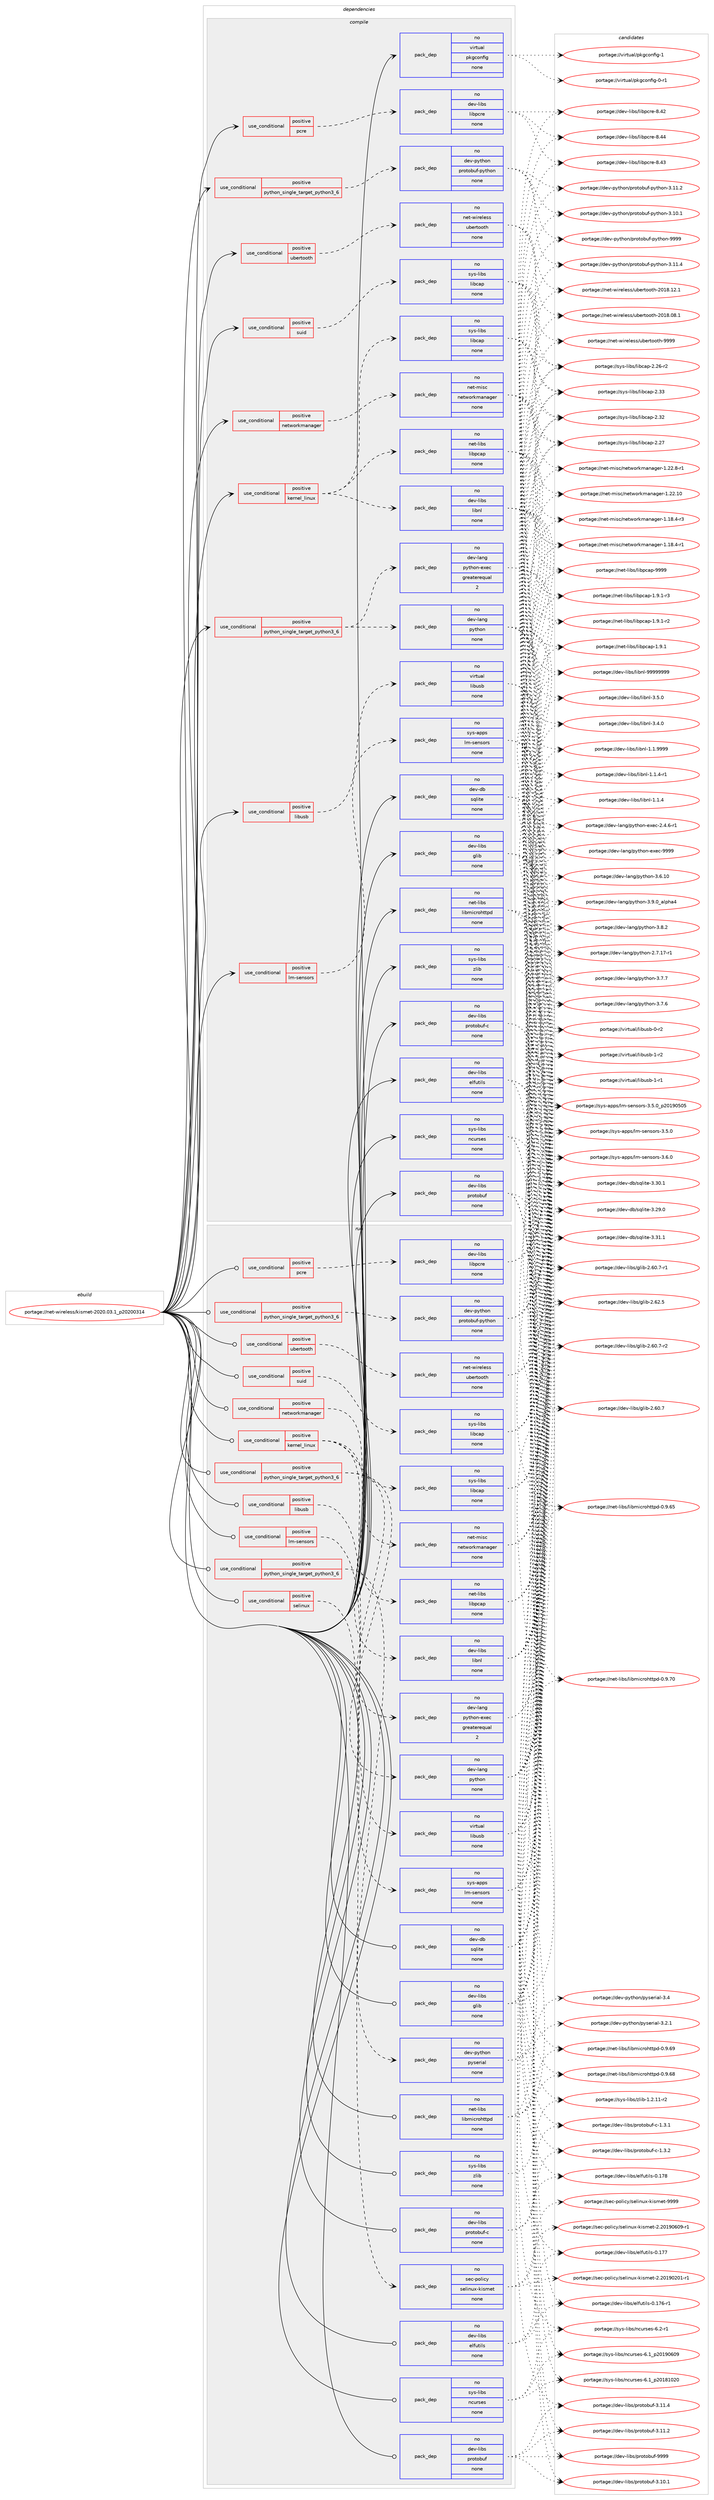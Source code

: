 digraph prolog {

# *************
# Graph options
# *************

newrank=true;
concentrate=true;
compound=true;
graph [rankdir=LR,fontname=Helvetica,fontsize=10,ranksep=1.5];#, ranksep=2.5, nodesep=0.2];
edge  [arrowhead=vee];
node  [fontname=Helvetica,fontsize=10];

# **********
# The ebuild
# **********

subgraph cluster_leftcol {
color=gray;
label=<<i>ebuild</i>>;
id [label="portage://net-wireless/kismet-2020.03.1_p20200314", color=red, width=4, href="../net-wireless/kismet-2020.03.1_p20200314.svg"];
}

# ****************
# The dependencies
# ****************

subgraph cluster_midcol {
color=gray;
label=<<i>dependencies</i>>;
subgraph cluster_compile {
fillcolor="#eeeeee";
style=filled;
label=<<i>compile</i>>;
subgraph cond4649 {
dependency28596 [label=<<TABLE BORDER="0" CELLBORDER="1" CELLSPACING="0" CELLPADDING="4"><TR><TD ROWSPAN="3" CELLPADDING="10">use_conditional</TD></TR><TR><TD>positive</TD></TR><TR><TD>kernel_linux</TD></TR></TABLE>>, shape=none, color=red];
subgraph pack23251 {
dependency28597 [label=<<TABLE BORDER="0" CELLBORDER="1" CELLSPACING="0" CELLPADDING="4" WIDTH="220"><TR><TD ROWSPAN="6" CELLPADDING="30">pack_dep</TD></TR><TR><TD WIDTH="110">no</TD></TR><TR><TD>sys-libs</TD></TR><TR><TD>libcap</TD></TR><TR><TD>none</TD></TR><TR><TD></TD></TR></TABLE>>, shape=none, color=blue];
}
dependency28596:e -> dependency28597:w [weight=20,style="dashed",arrowhead="vee"];
subgraph pack23252 {
dependency28598 [label=<<TABLE BORDER="0" CELLBORDER="1" CELLSPACING="0" CELLPADDING="4" WIDTH="220"><TR><TD ROWSPAN="6" CELLPADDING="30">pack_dep</TD></TR><TR><TD WIDTH="110">no</TD></TR><TR><TD>dev-libs</TD></TR><TR><TD>libnl</TD></TR><TR><TD>none</TD></TR><TR><TD></TD></TR></TABLE>>, shape=none, color=blue];
}
dependency28596:e -> dependency28598:w [weight=20,style="dashed",arrowhead="vee"];
subgraph pack23253 {
dependency28599 [label=<<TABLE BORDER="0" CELLBORDER="1" CELLSPACING="0" CELLPADDING="4" WIDTH="220"><TR><TD ROWSPAN="6" CELLPADDING="30">pack_dep</TD></TR><TR><TD WIDTH="110">no</TD></TR><TR><TD>net-libs</TD></TR><TR><TD>libpcap</TD></TR><TR><TD>none</TD></TR><TR><TD></TD></TR></TABLE>>, shape=none, color=blue];
}
dependency28596:e -> dependency28599:w [weight=20,style="dashed",arrowhead="vee"];
}
id:e -> dependency28596:w [weight=20,style="solid",arrowhead="vee"];
subgraph cond4650 {
dependency28600 [label=<<TABLE BORDER="0" CELLBORDER="1" CELLSPACING="0" CELLPADDING="4"><TR><TD ROWSPAN="3" CELLPADDING="10">use_conditional</TD></TR><TR><TD>positive</TD></TR><TR><TD>libusb</TD></TR></TABLE>>, shape=none, color=red];
subgraph pack23254 {
dependency28601 [label=<<TABLE BORDER="0" CELLBORDER="1" CELLSPACING="0" CELLPADDING="4" WIDTH="220"><TR><TD ROWSPAN="6" CELLPADDING="30">pack_dep</TD></TR><TR><TD WIDTH="110">no</TD></TR><TR><TD>virtual</TD></TR><TR><TD>libusb</TD></TR><TR><TD>none</TD></TR><TR><TD></TD></TR></TABLE>>, shape=none, color=blue];
}
dependency28600:e -> dependency28601:w [weight=20,style="dashed",arrowhead="vee"];
}
id:e -> dependency28600:w [weight=20,style="solid",arrowhead="vee"];
subgraph cond4651 {
dependency28602 [label=<<TABLE BORDER="0" CELLBORDER="1" CELLSPACING="0" CELLPADDING="4"><TR><TD ROWSPAN="3" CELLPADDING="10">use_conditional</TD></TR><TR><TD>positive</TD></TR><TR><TD>lm-sensors</TD></TR></TABLE>>, shape=none, color=red];
subgraph pack23255 {
dependency28603 [label=<<TABLE BORDER="0" CELLBORDER="1" CELLSPACING="0" CELLPADDING="4" WIDTH="220"><TR><TD ROWSPAN="6" CELLPADDING="30">pack_dep</TD></TR><TR><TD WIDTH="110">no</TD></TR><TR><TD>sys-apps</TD></TR><TR><TD>lm-sensors</TD></TR><TR><TD>none</TD></TR><TR><TD></TD></TR></TABLE>>, shape=none, color=blue];
}
dependency28602:e -> dependency28603:w [weight=20,style="dashed",arrowhead="vee"];
}
id:e -> dependency28602:w [weight=20,style="solid",arrowhead="vee"];
subgraph cond4652 {
dependency28604 [label=<<TABLE BORDER="0" CELLBORDER="1" CELLSPACING="0" CELLPADDING="4"><TR><TD ROWSPAN="3" CELLPADDING="10">use_conditional</TD></TR><TR><TD>positive</TD></TR><TR><TD>networkmanager</TD></TR></TABLE>>, shape=none, color=red];
subgraph pack23256 {
dependency28605 [label=<<TABLE BORDER="0" CELLBORDER="1" CELLSPACING="0" CELLPADDING="4" WIDTH="220"><TR><TD ROWSPAN="6" CELLPADDING="30">pack_dep</TD></TR><TR><TD WIDTH="110">no</TD></TR><TR><TD>net-misc</TD></TR><TR><TD>networkmanager</TD></TR><TR><TD>none</TD></TR><TR><TD></TD></TR></TABLE>>, shape=none, color=blue];
}
dependency28604:e -> dependency28605:w [weight=20,style="dashed",arrowhead="vee"];
}
id:e -> dependency28604:w [weight=20,style="solid",arrowhead="vee"];
subgraph cond4653 {
dependency28606 [label=<<TABLE BORDER="0" CELLBORDER="1" CELLSPACING="0" CELLPADDING="4"><TR><TD ROWSPAN="3" CELLPADDING="10">use_conditional</TD></TR><TR><TD>positive</TD></TR><TR><TD>pcre</TD></TR></TABLE>>, shape=none, color=red];
subgraph pack23257 {
dependency28607 [label=<<TABLE BORDER="0" CELLBORDER="1" CELLSPACING="0" CELLPADDING="4" WIDTH="220"><TR><TD ROWSPAN="6" CELLPADDING="30">pack_dep</TD></TR><TR><TD WIDTH="110">no</TD></TR><TR><TD>dev-libs</TD></TR><TR><TD>libpcre</TD></TR><TR><TD>none</TD></TR><TR><TD></TD></TR></TABLE>>, shape=none, color=blue];
}
dependency28606:e -> dependency28607:w [weight=20,style="dashed",arrowhead="vee"];
}
id:e -> dependency28606:w [weight=20,style="solid",arrowhead="vee"];
subgraph cond4654 {
dependency28608 [label=<<TABLE BORDER="0" CELLBORDER="1" CELLSPACING="0" CELLPADDING="4"><TR><TD ROWSPAN="3" CELLPADDING="10">use_conditional</TD></TR><TR><TD>positive</TD></TR><TR><TD>python_single_target_python3_6</TD></TR></TABLE>>, shape=none, color=red];
subgraph pack23258 {
dependency28609 [label=<<TABLE BORDER="0" CELLBORDER="1" CELLSPACING="0" CELLPADDING="4" WIDTH="220"><TR><TD ROWSPAN="6" CELLPADDING="30">pack_dep</TD></TR><TR><TD WIDTH="110">no</TD></TR><TR><TD>dev-lang</TD></TR><TR><TD>python</TD></TR><TR><TD>none</TD></TR><TR><TD></TD></TR></TABLE>>, shape=none, color=blue];
}
dependency28608:e -> dependency28609:w [weight=20,style="dashed",arrowhead="vee"];
subgraph pack23259 {
dependency28610 [label=<<TABLE BORDER="0" CELLBORDER="1" CELLSPACING="0" CELLPADDING="4" WIDTH="220"><TR><TD ROWSPAN="6" CELLPADDING="30">pack_dep</TD></TR><TR><TD WIDTH="110">no</TD></TR><TR><TD>dev-lang</TD></TR><TR><TD>python-exec</TD></TR><TR><TD>greaterequal</TD></TR><TR><TD>2</TD></TR></TABLE>>, shape=none, color=blue];
}
dependency28608:e -> dependency28610:w [weight=20,style="dashed",arrowhead="vee"];
}
id:e -> dependency28608:w [weight=20,style="solid",arrowhead="vee"];
subgraph cond4655 {
dependency28611 [label=<<TABLE BORDER="0" CELLBORDER="1" CELLSPACING="0" CELLPADDING="4"><TR><TD ROWSPAN="3" CELLPADDING="10">use_conditional</TD></TR><TR><TD>positive</TD></TR><TR><TD>python_single_target_python3_6</TD></TR></TABLE>>, shape=none, color=red];
subgraph pack23260 {
dependency28612 [label=<<TABLE BORDER="0" CELLBORDER="1" CELLSPACING="0" CELLPADDING="4" WIDTH="220"><TR><TD ROWSPAN="6" CELLPADDING="30">pack_dep</TD></TR><TR><TD WIDTH="110">no</TD></TR><TR><TD>dev-python</TD></TR><TR><TD>protobuf-python</TD></TR><TR><TD>none</TD></TR><TR><TD></TD></TR></TABLE>>, shape=none, color=blue];
}
dependency28611:e -> dependency28612:w [weight=20,style="dashed",arrowhead="vee"];
}
id:e -> dependency28611:w [weight=20,style="solid",arrowhead="vee"];
subgraph cond4656 {
dependency28613 [label=<<TABLE BORDER="0" CELLBORDER="1" CELLSPACING="0" CELLPADDING="4"><TR><TD ROWSPAN="3" CELLPADDING="10">use_conditional</TD></TR><TR><TD>positive</TD></TR><TR><TD>suid</TD></TR></TABLE>>, shape=none, color=red];
subgraph pack23261 {
dependency28614 [label=<<TABLE BORDER="0" CELLBORDER="1" CELLSPACING="0" CELLPADDING="4" WIDTH="220"><TR><TD ROWSPAN="6" CELLPADDING="30">pack_dep</TD></TR><TR><TD WIDTH="110">no</TD></TR><TR><TD>sys-libs</TD></TR><TR><TD>libcap</TD></TR><TR><TD>none</TD></TR><TR><TD></TD></TR></TABLE>>, shape=none, color=blue];
}
dependency28613:e -> dependency28614:w [weight=20,style="dashed",arrowhead="vee"];
}
id:e -> dependency28613:w [weight=20,style="solid",arrowhead="vee"];
subgraph cond4657 {
dependency28615 [label=<<TABLE BORDER="0" CELLBORDER="1" CELLSPACING="0" CELLPADDING="4"><TR><TD ROWSPAN="3" CELLPADDING="10">use_conditional</TD></TR><TR><TD>positive</TD></TR><TR><TD>ubertooth</TD></TR></TABLE>>, shape=none, color=red];
subgraph pack23262 {
dependency28616 [label=<<TABLE BORDER="0" CELLBORDER="1" CELLSPACING="0" CELLPADDING="4" WIDTH="220"><TR><TD ROWSPAN="6" CELLPADDING="30">pack_dep</TD></TR><TR><TD WIDTH="110">no</TD></TR><TR><TD>net-wireless</TD></TR><TR><TD>ubertooth</TD></TR><TR><TD>none</TD></TR><TR><TD></TD></TR></TABLE>>, shape=none, color=blue];
}
dependency28615:e -> dependency28616:w [weight=20,style="dashed",arrowhead="vee"];
}
id:e -> dependency28615:w [weight=20,style="solid",arrowhead="vee"];
subgraph pack23263 {
dependency28617 [label=<<TABLE BORDER="0" CELLBORDER="1" CELLSPACING="0" CELLPADDING="4" WIDTH="220"><TR><TD ROWSPAN="6" CELLPADDING="30">pack_dep</TD></TR><TR><TD WIDTH="110">no</TD></TR><TR><TD>dev-db</TD></TR><TR><TD>sqlite</TD></TR><TR><TD>none</TD></TR><TR><TD></TD></TR></TABLE>>, shape=none, color=blue];
}
id:e -> dependency28617:w [weight=20,style="solid",arrowhead="vee"];
subgraph pack23264 {
dependency28618 [label=<<TABLE BORDER="0" CELLBORDER="1" CELLSPACING="0" CELLPADDING="4" WIDTH="220"><TR><TD ROWSPAN="6" CELLPADDING="30">pack_dep</TD></TR><TR><TD WIDTH="110">no</TD></TR><TR><TD>dev-libs</TD></TR><TR><TD>elfutils</TD></TR><TR><TD>none</TD></TR><TR><TD></TD></TR></TABLE>>, shape=none, color=blue];
}
id:e -> dependency28618:w [weight=20,style="solid",arrowhead="vee"];
subgraph pack23265 {
dependency28619 [label=<<TABLE BORDER="0" CELLBORDER="1" CELLSPACING="0" CELLPADDING="4" WIDTH="220"><TR><TD ROWSPAN="6" CELLPADDING="30">pack_dep</TD></TR><TR><TD WIDTH="110">no</TD></TR><TR><TD>dev-libs</TD></TR><TR><TD>glib</TD></TR><TR><TD>none</TD></TR><TR><TD></TD></TR></TABLE>>, shape=none, color=blue];
}
id:e -> dependency28619:w [weight=20,style="solid",arrowhead="vee"];
subgraph pack23266 {
dependency28620 [label=<<TABLE BORDER="0" CELLBORDER="1" CELLSPACING="0" CELLPADDING="4" WIDTH="220"><TR><TD ROWSPAN="6" CELLPADDING="30">pack_dep</TD></TR><TR><TD WIDTH="110">no</TD></TR><TR><TD>dev-libs</TD></TR><TR><TD>protobuf</TD></TR><TR><TD>none</TD></TR><TR><TD></TD></TR></TABLE>>, shape=none, color=blue];
}
id:e -> dependency28620:w [weight=20,style="solid",arrowhead="vee"];
subgraph pack23267 {
dependency28621 [label=<<TABLE BORDER="0" CELLBORDER="1" CELLSPACING="0" CELLPADDING="4" WIDTH="220"><TR><TD ROWSPAN="6" CELLPADDING="30">pack_dep</TD></TR><TR><TD WIDTH="110">no</TD></TR><TR><TD>dev-libs</TD></TR><TR><TD>protobuf-c</TD></TR><TR><TD>none</TD></TR><TR><TD></TD></TR></TABLE>>, shape=none, color=blue];
}
id:e -> dependency28621:w [weight=20,style="solid",arrowhead="vee"];
subgraph pack23268 {
dependency28622 [label=<<TABLE BORDER="0" CELLBORDER="1" CELLSPACING="0" CELLPADDING="4" WIDTH="220"><TR><TD ROWSPAN="6" CELLPADDING="30">pack_dep</TD></TR><TR><TD WIDTH="110">no</TD></TR><TR><TD>net-libs</TD></TR><TR><TD>libmicrohttpd</TD></TR><TR><TD>none</TD></TR><TR><TD></TD></TR></TABLE>>, shape=none, color=blue];
}
id:e -> dependency28622:w [weight=20,style="solid",arrowhead="vee"];
subgraph pack23269 {
dependency28623 [label=<<TABLE BORDER="0" CELLBORDER="1" CELLSPACING="0" CELLPADDING="4" WIDTH="220"><TR><TD ROWSPAN="6" CELLPADDING="30">pack_dep</TD></TR><TR><TD WIDTH="110">no</TD></TR><TR><TD>sys-libs</TD></TR><TR><TD>ncurses</TD></TR><TR><TD>none</TD></TR><TR><TD></TD></TR></TABLE>>, shape=none, color=blue];
}
id:e -> dependency28623:w [weight=20,style="solid",arrowhead="vee"];
subgraph pack23270 {
dependency28624 [label=<<TABLE BORDER="0" CELLBORDER="1" CELLSPACING="0" CELLPADDING="4" WIDTH="220"><TR><TD ROWSPAN="6" CELLPADDING="30">pack_dep</TD></TR><TR><TD WIDTH="110">no</TD></TR><TR><TD>sys-libs</TD></TR><TR><TD>zlib</TD></TR><TR><TD>none</TD></TR><TR><TD></TD></TR></TABLE>>, shape=none, color=blue];
}
id:e -> dependency28624:w [weight=20,style="solid",arrowhead="vee"];
subgraph pack23271 {
dependency28625 [label=<<TABLE BORDER="0" CELLBORDER="1" CELLSPACING="0" CELLPADDING="4" WIDTH="220"><TR><TD ROWSPAN="6" CELLPADDING="30">pack_dep</TD></TR><TR><TD WIDTH="110">no</TD></TR><TR><TD>virtual</TD></TR><TR><TD>pkgconfig</TD></TR><TR><TD>none</TD></TR><TR><TD></TD></TR></TABLE>>, shape=none, color=blue];
}
id:e -> dependency28625:w [weight=20,style="solid",arrowhead="vee"];
}
subgraph cluster_compileandrun {
fillcolor="#eeeeee";
style=filled;
label=<<i>compile and run</i>>;
}
subgraph cluster_run {
fillcolor="#eeeeee";
style=filled;
label=<<i>run</i>>;
subgraph cond4658 {
dependency28626 [label=<<TABLE BORDER="0" CELLBORDER="1" CELLSPACING="0" CELLPADDING="4"><TR><TD ROWSPAN="3" CELLPADDING="10">use_conditional</TD></TR><TR><TD>positive</TD></TR><TR><TD>kernel_linux</TD></TR></TABLE>>, shape=none, color=red];
subgraph pack23272 {
dependency28627 [label=<<TABLE BORDER="0" CELLBORDER="1" CELLSPACING="0" CELLPADDING="4" WIDTH="220"><TR><TD ROWSPAN="6" CELLPADDING="30">pack_dep</TD></TR><TR><TD WIDTH="110">no</TD></TR><TR><TD>sys-libs</TD></TR><TR><TD>libcap</TD></TR><TR><TD>none</TD></TR><TR><TD></TD></TR></TABLE>>, shape=none, color=blue];
}
dependency28626:e -> dependency28627:w [weight=20,style="dashed",arrowhead="vee"];
subgraph pack23273 {
dependency28628 [label=<<TABLE BORDER="0" CELLBORDER="1" CELLSPACING="0" CELLPADDING="4" WIDTH="220"><TR><TD ROWSPAN="6" CELLPADDING="30">pack_dep</TD></TR><TR><TD WIDTH="110">no</TD></TR><TR><TD>dev-libs</TD></TR><TR><TD>libnl</TD></TR><TR><TD>none</TD></TR><TR><TD></TD></TR></TABLE>>, shape=none, color=blue];
}
dependency28626:e -> dependency28628:w [weight=20,style="dashed",arrowhead="vee"];
subgraph pack23274 {
dependency28629 [label=<<TABLE BORDER="0" CELLBORDER="1" CELLSPACING="0" CELLPADDING="4" WIDTH="220"><TR><TD ROWSPAN="6" CELLPADDING="30">pack_dep</TD></TR><TR><TD WIDTH="110">no</TD></TR><TR><TD>net-libs</TD></TR><TR><TD>libpcap</TD></TR><TR><TD>none</TD></TR><TR><TD></TD></TR></TABLE>>, shape=none, color=blue];
}
dependency28626:e -> dependency28629:w [weight=20,style="dashed",arrowhead="vee"];
}
id:e -> dependency28626:w [weight=20,style="solid",arrowhead="odot"];
subgraph cond4659 {
dependency28630 [label=<<TABLE BORDER="0" CELLBORDER="1" CELLSPACING="0" CELLPADDING="4"><TR><TD ROWSPAN="3" CELLPADDING="10">use_conditional</TD></TR><TR><TD>positive</TD></TR><TR><TD>libusb</TD></TR></TABLE>>, shape=none, color=red];
subgraph pack23275 {
dependency28631 [label=<<TABLE BORDER="0" CELLBORDER="1" CELLSPACING="0" CELLPADDING="4" WIDTH="220"><TR><TD ROWSPAN="6" CELLPADDING="30">pack_dep</TD></TR><TR><TD WIDTH="110">no</TD></TR><TR><TD>virtual</TD></TR><TR><TD>libusb</TD></TR><TR><TD>none</TD></TR><TR><TD></TD></TR></TABLE>>, shape=none, color=blue];
}
dependency28630:e -> dependency28631:w [weight=20,style="dashed",arrowhead="vee"];
}
id:e -> dependency28630:w [weight=20,style="solid",arrowhead="odot"];
subgraph cond4660 {
dependency28632 [label=<<TABLE BORDER="0" CELLBORDER="1" CELLSPACING="0" CELLPADDING="4"><TR><TD ROWSPAN="3" CELLPADDING="10">use_conditional</TD></TR><TR><TD>positive</TD></TR><TR><TD>lm-sensors</TD></TR></TABLE>>, shape=none, color=red];
subgraph pack23276 {
dependency28633 [label=<<TABLE BORDER="0" CELLBORDER="1" CELLSPACING="0" CELLPADDING="4" WIDTH="220"><TR><TD ROWSPAN="6" CELLPADDING="30">pack_dep</TD></TR><TR><TD WIDTH="110">no</TD></TR><TR><TD>sys-apps</TD></TR><TR><TD>lm-sensors</TD></TR><TR><TD>none</TD></TR><TR><TD></TD></TR></TABLE>>, shape=none, color=blue];
}
dependency28632:e -> dependency28633:w [weight=20,style="dashed",arrowhead="vee"];
}
id:e -> dependency28632:w [weight=20,style="solid",arrowhead="odot"];
subgraph cond4661 {
dependency28634 [label=<<TABLE BORDER="0" CELLBORDER="1" CELLSPACING="0" CELLPADDING="4"><TR><TD ROWSPAN="3" CELLPADDING="10">use_conditional</TD></TR><TR><TD>positive</TD></TR><TR><TD>networkmanager</TD></TR></TABLE>>, shape=none, color=red];
subgraph pack23277 {
dependency28635 [label=<<TABLE BORDER="0" CELLBORDER="1" CELLSPACING="0" CELLPADDING="4" WIDTH="220"><TR><TD ROWSPAN="6" CELLPADDING="30">pack_dep</TD></TR><TR><TD WIDTH="110">no</TD></TR><TR><TD>net-misc</TD></TR><TR><TD>networkmanager</TD></TR><TR><TD>none</TD></TR><TR><TD></TD></TR></TABLE>>, shape=none, color=blue];
}
dependency28634:e -> dependency28635:w [weight=20,style="dashed",arrowhead="vee"];
}
id:e -> dependency28634:w [weight=20,style="solid",arrowhead="odot"];
subgraph cond4662 {
dependency28636 [label=<<TABLE BORDER="0" CELLBORDER="1" CELLSPACING="0" CELLPADDING="4"><TR><TD ROWSPAN="3" CELLPADDING="10">use_conditional</TD></TR><TR><TD>positive</TD></TR><TR><TD>pcre</TD></TR></TABLE>>, shape=none, color=red];
subgraph pack23278 {
dependency28637 [label=<<TABLE BORDER="0" CELLBORDER="1" CELLSPACING="0" CELLPADDING="4" WIDTH="220"><TR><TD ROWSPAN="6" CELLPADDING="30">pack_dep</TD></TR><TR><TD WIDTH="110">no</TD></TR><TR><TD>dev-libs</TD></TR><TR><TD>libpcre</TD></TR><TR><TD>none</TD></TR><TR><TD></TD></TR></TABLE>>, shape=none, color=blue];
}
dependency28636:e -> dependency28637:w [weight=20,style="dashed",arrowhead="vee"];
}
id:e -> dependency28636:w [weight=20,style="solid",arrowhead="odot"];
subgraph cond4663 {
dependency28638 [label=<<TABLE BORDER="0" CELLBORDER="1" CELLSPACING="0" CELLPADDING="4"><TR><TD ROWSPAN="3" CELLPADDING="10">use_conditional</TD></TR><TR><TD>positive</TD></TR><TR><TD>python_single_target_python3_6</TD></TR></TABLE>>, shape=none, color=red];
subgraph pack23279 {
dependency28639 [label=<<TABLE BORDER="0" CELLBORDER="1" CELLSPACING="0" CELLPADDING="4" WIDTH="220"><TR><TD ROWSPAN="6" CELLPADDING="30">pack_dep</TD></TR><TR><TD WIDTH="110">no</TD></TR><TR><TD>dev-lang</TD></TR><TR><TD>python</TD></TR><TR><TD>none</TD></TR><TR><TD></TD></TR></TABLE>>, shape=none, color=blue];
}
dependency28638:e -> dependency28639:w [weight=20,style="dashed",arrowhead="vee"];
subgraph pack23280 {
dependency28640 [label=<<TABLE BORDER="0" CELLBORDER="1" CELLSPACING="0" CELLPADDING="4" WIDTH="220"><TR><TD ROWSPAN="6" CELLPADDING="30">pack_dep</TD></TR><TR><TD WIDTH="110">no</TD></TR><TR><TD>dev-lang</TD></TR><TR><TD>python-exec</TD></TR><TR><TD>greaterequal</TD></TR><TR><TD>2</TD></TR></TABLE>>, shape=none, color=blue];
}
dependency28638:e -> dependency28640:w [weight=20,style="dashed",arrowhead="vee"];
}
id:e -> dependency28638:w [weight=20,style="solid",arrowhead="odot"];
subgraph cond4664 {
dependency28641 [label=<<TABLE BORDER="0" CELLBORDER="1" CELLSPACING="0" CELLPADDING="4"><TR><TD ROWSPAN="3" CELLPADDING="10">use_conditional</TD></TR><TR><TD>positive</TD></TR><TR><TD>python_single_target_python3_6</TD></TR></TABLE>>, shape=none, color=red];
subgraph pack23281 {
dependency28642 [label=<<TABLE BORDER="0" CELLBORDER="1" CELLSPACING="0" CELLPADDING="4" WIDTH="220"><TR><TD ROWSPAN="6" CELLPADDING="30">pack_dep</TD></TR><TR><TD WIDTH="110">no</TD></TR><TR><TD>dev-python</TD></TR><TR><TD>protobuf-python</TD></TR><TR><TD>none</TD></TR><TR><TD></TD></TR></TABLE>>, shape=none, color=blue];
}
dependency28641:e -> dependency28642:w [weight=20,style="dashed",arrowhead="vee"];
}
id:e -> dependency28641:w [weight=20,style="solid",arrowhead="odot"];
subgraph cond4665 {
dependency28643 [label=<<TABLE BORDER="0" CELLBORDER="1" CELLSPACING="0" CELLPADDING="4"><TR><TD ROWSPAN="3" CELLPADDING="10">use_conditional</TD></TR><TR><TD>positive</TD></TR><TR><TD>python_single_target_python3_6</TD></TR></TABLE>>, shape=none, color=red];
subgraph pack23282 {
dependency28644 [label=<<TABLE BORDER="0" CELLBORDER="1" CELLSPACING="0" CELLPADDING="4" WIDTH="220"><TR><TD ROWSPAN="6" CELLPADDING="30">pack_dep</TD></TR><TR><TD WIDTH="110">no</TD></TR><TR><TD>dev-python</TD></TR><TR><TD>pyserial</TD></TR><TR><TD>none</TD></TR><TR><TD></TD></TR></TABLE>>, shape=none, color=blue];
}
dependency28643:e -> dependency28644:w [weight=20,style="dashed",arrowhead="vee"];
}
id:e -> dependency28643:w [weight=20,style="solid",arrowhead="odot"];
subgraph cond4666 {
dependency28645 [label=<<TABLE BORDER="0" CELLBORDER="1" CELLSPACING="0" CELLPADDING="4"><TR><TD ROWSPAN="3" CELLPADDING="10">use_conditional</TD></TR><TR><TD>positive</TD></TR><TR><TD>selinux</TD></TR></TABLE>>, shape=none, color=red];
subgraph pack23283 {
dependency28646 [label=<<TABLE BORDER="0" CELLBORDER="1" CELLSPACING="0" CELLPADDING="4" WIDTH="220"><TR><TD ROWSPAN="6" CELLPADDING="30">pack_dep</TD></TR><TR><TD WIDTH="110">no</TD></TR><TR><TD>sec-policy</TD></TR><TR><TD>selinux-kismet</TD></TR><TR><TD>none</TD></TR><TR><TD></TD></TR></TABLE>>, shape=none, color=blue];
}
dependency28645:e -> dependency28646:w [weight=20,style="dashed",arrowhead="vee"];
}
id:e -> dependency28645:w [weight=20,style="solid",arrowhead="odot"];
subgraph cond4667 {
dependency28647 [label=<<TABLE BORDER="0" CELLBORDER="1" CELLSPACING="0" CELLPADDING="4"><TR><TD ROWSPAN="3" CELLPADDING="10">use_conditional</TD></TR><TR><TD>positive</TD></TR><TR><TD>suid</TD></TR></TABLE>>, shape=none, color=red];
subgraph pack23284 {
dependency28648 [label=<<TABLE BORDER="0" CELLBORDER="1" CELLSPACING="0" CELLPADDING="4" WIDTH="220"><TR><TD ROWSPAN="6" CELLPADDING="30">pack_dep</TD></TR><TR><TD WIDTH="110">no</TD></TR><TR><TD>sys-libs</TD></TR><TR><TD>libcap</TD></TR><TR><TD>none</TD></TR><TR><TD></TD></TR></TABLE>>, shape=none, color=blue];
}
dependency28647:e -> dependency28648:w [weight=20,style="dashed",arrowhead="vee"];
}
id:e -> dependency28647:w [weight=20,style="solid",arrowhead="odot"];
subgraph cond4668 {
dependency28649 [label=<<TABLE BORDER="0" CELLBORDER="1" CELLSPACING="0" CELLPADDING="4"><TR><TD ROWSPAN="3" CELLPADDING="10">use_conditional</TD></TR><TR><TD>positive</TD></TR><TR><TD>ubertooth</TD></TR></TABLE>>, shape=none, color=red];
subgraph pack23285 {
dependency28650 [label=<<TABLE BORDER="0" CELLBORDER="1" CELLSPACING="0" CELLPADDING="4" WIDTH="220"><TR><TD ROWSPAN="6" CELLPADDING="30">pack_dep</TD></TR><TR><TD WIDTH="110">no</TD></TR><TR><TD>net-wireless</TD></TR><TR><TD>ubertooth</TD></TR><TR><TD>none</TD></TR><TR><TD></TD></TR></TABLE>>, shape=none, color=blue];
}
dependency28649:e -> dependency28650:w [weight=20,style="dashed",arrowhead="vee"];
}
id:e -> dependency28649:w [weight=20,style="solid",arrowhead="odot"];
subgraph pack23286 {
dependency28651 [label=<<TABLE BORDER="0" CELLBORDER="1" CELLSPACING="0" CELLPADDING="4" WIDTH="220"><TR><TD ROWSPAN="6" CELLPADDING="30">pack_dep</TD></TR><TR><TD WIDTH="110">no</TD></TR><TR><TD>dev-db</TD></TR><TR><TD>sqlite</TD></TR><TR><TD>none</TD></TR><TR><TD></TD></TR></TABLE>>, shape=none, color=blue];
}
id:e -> dependency28651:w [weight=20,style="solid",arrowhead="odot"];
subgraph pack23287 {
dependency28652 [label=<<TABLE BORDER="0" CELLBORDER="1" CELLSPACING="0" CELLPADDING="4" WIDTH="220"><TR><TD ROWSPAN="6" CELLPADDING="30">pack_dep</TD></TR><TR><TD WIDTH="110">no</TD></TR><TR><TD>dev-libs</TD></TR><TR><TD>elfutils</TD></TR><TR><TD>none</TD></TR><TR><TD></TD></TR></TABLE>>, shape=none, color=blue];
}
id:e -> dependency28652:w [weight=20,style="solid",arrowhead="odot"];
subgraph pack23288 {
dependency28653 [label=<<TABLE BORDER="0" CELLBORDER="1" CELLSPACING="0" CELLPADDING="4" WIDTH="220"><TR><TD ROWSPAN="6" CELLPADDING="30">pack_dep</TD></TR><TR><TD WIDTH="110">no</TD></TR><TR><TD>dev-libs</TD></TR><TR><TD>glib</TD></TR><TR><TD>none</TD></TR><TR><TD></TD></TR></TABLE>>, shape=none, color=blue];
}
id:e -> dependency28653:w [weight=20,style="solid",arrowhead="odot"];
subgraph pack23289 {
dependency28654 [label=<<TABLE BORDER="0" CELLBORDER="1" CELLSPACING="0" CELLPADDING="4" WIDTH="220"><TR><TD ROWSPAN="6" CELLPADDING="30">pack_dep</TD></TR><TR><TD WIDTH="110">no</TD></TR><TR><TD>dev-libs</TD></TR><TR><TD>protobuf</TD></TR><TR><TD>none</TD></TR><TR><TD></TD></TR></TABLE>>, shape=none, color=blue];
}
id:e -> dependency28654:w [weight=20,style="solid",arrowhead="odot"];
subgraph pack23290 {
dependency28655 [label=<<TABLE BORDER="0" CELLBORDER="1" CELLSPACING="0" CELLPADDING="4" WIDTH="220"><TR><TD ROWSPAN="6" CELLPADDING="30">pack_dep</TD></TR><TR><TD WIDTH="110">no</TD></TR><TR><TD>dev-libs</TD></TR><TR><TD>protobuf-c</TD></TR><TR><TD>none</TD></TR><TR><TD></TD></TR></TABLE>>, shape=none, color=blue];
}
id:e -> dependency28655:w [weight=20,style="solid",arrowhead="odot"];
subgraph pack23291 {
dependency28656 [label=<<TABLE BORDER="0" CELLBORDER="1" CELLSPACING="0" CELLPADDING="4" WIDTH="220"><TR><TD ROWSPAN="6" CELLPADDING="30">pack_dep</TD></TR><TR><TD WIDTH="110">no</TD></TR><TR><TD>net-libs</TD></TR><TR><TD>libmicrohttpd</TD></TR><TR><TD>none</TD></TR><TR><TD></TD></TR></TABLE>>, shape=none, color=blue];
}
id:e -> dependency28656:w [weight=20,style="solid",arrowhead="odot"];
subgraph pack23292 {
dependency28657 [label=<<TABLE BORDER="0" CELLBORDER="1" CELLSPACING="0" CELLPADDING="4" WIDTH="220"><TR><TD ROWSPAN="6" CELLPADDING="30">pack_dep</TD></TR><TR><TD WIDTH="110">no</TD></TR><TR><TD>sys-libs</TD></TR><TR><TD>ncurses</TD></TR><TR><TD>none</TD></TR><TR><TD></TD></TR></TABLE>>, shape=none, color=blue];
}
id:e -> dependency28657:w [weight=20,style="solid",arrowhead="odot"];
subgraph pack23293 {
dependency28658 [label=<<TABLE BORDER="0" CELLBORDER="1" CELLSPACING="0" CELLPADDING="4" WIDTH="220"><TR><TD ROWSPAN="6" CELLPADDING="30">pack_dep</TD></TR><TR><TD WIDTH="110">no</TD></TR><TR><TD>sys-libs</TD></TR><TR><TD>zlib</TD></TR><TR><TD>none</TD></TR><TR><TD></TD></TR></TABLE>>, shape=none, color=blue];
}
id:e -> dependency28658:w [weight=20,style="solid",arrowhead="odot"];
}
}

# **************
# The candidates
# **************

subgraph cluster_choices {
rank=same;
color=gray;
label=<<i>candidates</i>>;

subgraph choice23251 {
color=black;
nodesep=1;
choice1151211154510810598115471081059899971124550465151 [label="portage://sys-libs/libcap-2.33", color=red, width=4,href="../sys-libs/libcap-2.33.svg"];
choice1151211154510810598115471081059899971124550465150 [label="portage://sys-libs/libcap-2.32", color=red, width=4,href="../sys-libs/libcap-2.32.svg"];
choice1151211154510810598115471081059899971124550465055 [label="portage://sys-libs/libcap-2.27", color=red, width=4,href="../sys-libs/libcap-2.27.svg"];
choice11512111545108105981154710810598999711245504650544511450 [label="portage://sys-libs/libcap-2.26-r2", color=red, width=4,href="../sys-libs/libcap-2.26-r2.svg"];
dependency28597:e -> choice1151211154510810598115471081059899971124550465151:w [style=dotted,weight="100"];
dependency28597:e -> choice1151211154510810598115471081059899971124550465150:w [style=dotted,weight="100"];
dependency28597:e -> choice1151211154510810598115471081059899971124550465055:w [style=dotted,weight="100"];
dependency28597:e -> choice11512111545108105981154710810598999711245504650544511450:w [style=dotted,weight="100"];
}
subgraph choice23252 {
color=black;
nodesep=1;
choice10010111845108105981154710810598110108455757575757575757 [label="portage://dev-libs/libnl-99999999", color=red, width=4,href="../dev-libs/libnl-99999999.svg"];
choice10010111845108105981154710810598110108455146534648 [label="portage://dev-libs/libnl-3.5.0", color=red, width=4,href="../dev-libs/libnl-3.5.0.svg"];
choice10010111845108105981154710810598110108455146524648 [label="portage://dev-libs/libnl-3.4.0", color=red, width=4,href="../dev-libs/libnl-3.4.0.svg"];
choice10010111845108105981154710810598110108454946494657575757 [label="portage://dev-libs/libnl-1.1.9999", color=red, width=4,href="../dev-libs/libnl-1.1.9999.svg"];
choice100101118451081059811547108105981101084549464946524511449 [label="portage://dev-libs/libnl-1.1.4-r1", color=red, width=4,href="../dev-libs/libnl-1.1.4-r1.svg"];
choice10010111845108105981154710810598110108454946494652 [label="portage://dev-libs/libnl-1.1.4", color=red, width=4,href="../dev-libs/libnl-1.1.4.svg"];
dependency28598:e -> choice10010111845108105981154710810598110108455757575757575757:w [style=dotted,weight="100"];
dependency28598:e -> choice10010111845108105981154710810598110108455146534648:w [style=dotted,weight="100"];
dependency28598:e -> choice10010111845108105981154710810598110108455146524648:w [style=dotted,weight="100"];
dependency28598:e -> choice10010111845108105981154710810598110108454946494657575757:w [style=dotted,weight="100"];
dependency28598:e -> choice100101118451081059811547108105981101084549464946524511449:w [style=dotted,weight="100"];
dependency28598:e -> choice10010111845108105981154710810598110108454946494652:w [style=dotted,weight="100"];
}
subgraph choice23253 {
color=black;
nodesep=1;
choice1101011164510810598115471081059811299971124557575757 [label="portage://net-libs/libpcap-9999", color=red, width=4,href="../net-libs/libpcap-9999.svg"];
choice1101011164510810598115471081059811299971124549465746494511451 [label="portage://net-libs/libpcap-1.9.1-r3", color=red, width=4,href="../net-libs/libpcap-1.9.1-r3.svg"];
choice1101011164510810598115471081059811299971124549465746494511450 [label="portage://net-libs/libpcap-1.9.1-r2", color=red, width=4,href="../net-libs/libpcap-1.9.1-r2.svg"];
choice110101116451081059811547108105981129997112454946574649 [label="portage://net-libs/libpcap-1.9.1", color=red, width=4,href="../net-libs/libpcap-1.9.1.svg"];
dependency28599:e -> choice1101011164510810598115471081059811299971124557575757:w [style=dotted,weight="100"];
dependency28599:e -> choice1101011164510810598115471081059811299971124549465746494511451:w [style=dotted,weight="100"];
dependency28599:e -> choice1101011164510810598115471081059811299971124549465746494511450:w [style=dotted,weight="100"];
dependency28599:e -> choice110101116451081059811547108105981129997112454946574649:w [style=dotted,weight="100"];
}
subgraph choice23254 {
color=black;
nodesep=1;
choice1181051141161179710847108105981171159845494511450 [label="portage://virtual/libusb-1-r2", color=red, width=4,href="../virtual/libusb-1-r2.svg"];
choice1181051141161179710847108105981171159845494511449 [label="portage://virtual/libusb-1-r1", color=red, width=4,href="../virtual/libusb-1-r1.svg"];
choice1181051141161179710847108105981171159845484511450 [label="portage://virtual/libusb-0-r2", color=red, width=4,href="../virtual/libusb-0-r2.svg"];
dependency28601:e -> choice1181051141161179710847108105981171159845494511450:w [style=dotted,weight="100"];
dependency28601:e -> choice1181051141161179710847108105981171159845494511449:w [style=dotted,weight="100"];
dependency28601:e -> choice1181051141161179710847108105981171159845484511450:w [style=dotted,weight="100"];
}
subgraph choice23255 {
color=black;
nodesep=1;
choice11512111545971121121154710810945115101110115111114115455146544648 [label="portage://sys-apps/lm-sensors-3.6.0", color=red, width=4,href="../sys-apps/lm-sensors-3.6.0.svg"];
choice11512111545971121121154710810945115101110115111114115455146534648951125048495748534853 [label="portage://sys-apps/lm-sensors-3.5.0_p20190505", color=red, width=4,href="../sys-apps/lm-sensors-3.5.0_p20190505.svg"];
choice11512111545971121121154710810945115101110115111114115455146534648 [label="portage://sys-apps/lm-sensors-3.5.0", color=red, width=4,href="../sys-apps/lm-sensors-3.5.0.svg"];
dependency28603:e -> choice11512111545971121121154710810945115101110115111114115455146544648:w [style=dotted,weight="100"];
dependency28603:e -> choice11512111545971121121154710810945115101110115111114115455146534648951125048495748534853:w [style=dotted,weight="100"];
dependency28603:e -> choice11512111545971121121154710810945115101110115111114115455146534648:w [style=dotted,weight="100"];
}
subgraph choice23256 {
color=black;
nodesep=1;
choice1101011164510910511599471101011161191111141071099711097103101114454946505046564511449 [label="portage://net-misc/networkmanager-1.22.8-r1", color=red, width=4,href="../net-misc/networkmanager-1.22.8-r1.svg"];
choice11010111645109105115994711010111611911111410710997110971031011144549465050464948 [label="portage://net-misc/networkmanager-1.22.10", color=red, width=4,href="../net-misc/networkmanager-1.22.10.svg"];
choice1101011164510910511599471101011161191111141071099711097103101114454946495646524511451 [label="portage://net-misc/networkmanager-1.18.4-r3", color=red, width=4,href="../net-misc/networkmanager-1.18.4-r3.svg"];
choice1101011164510910511599471101011161191111141071099711097103101114454946495646524511449 [label="portage://net-misc/networkmanager-1.18.4-r1", color=red, width=4,href="../net-misc/networkmanager-1.18.4-r1.svg"];
dependency28605:e -> choice1101011164510910511599471101011161191111141071099711097103101114454946505046564511449:w [style=dotted,weight="100"];
dependency28605:e -> choice11010111645109105115994711010111611911111410710997110971031011144549465050464948:w [style=dotted,weight="100"];
dependency28605:e -> choice1101011164510910511599471101011161191111141071099711097103101114454946495646524511451:w [style=dotted,weight="100"];
dependency28605:e -> choice1101011164510910511599471101011161191111141071099711097103101114454946495646524511449:w [style=dotted,weight="100"];
}
subgraph choice23257 {
color=black;
nodesep=1;
choice10010111845108105981154710810598112991141014556465252 [label="portage://dev-libs/libpcre-8.44", color=red, width=4,href="../dev-libs/libpcre-8.44.svg"];
choice10010111845108105981154710810598112991141014556465251 [label="portage://dev-libs/libpcre-8.43", color=red, width=4,href="../dev-libs/libpcre-8.43.svg"];
choice10010111845108105981154710810598112991141014556465250 [label="portage://dev-libs/libpcre-8.42", color=red, width=4,href="../dev-libs/libpcre-8.42.svg"];
dependency28607:e -> choice10010111845108105981154710810598112991141014556465252:w [style=dotted,weight="100"];
dependency28607:e -> choice10010111845108105981154710810598112991141014556465251:w [style=dotted,weight="100"];
dependency28607:e -> choice10010111845108105981154710810598112991141014556465250:w [style=dotted,weight="100"];
}
subgraph choice23258 {
color=black;
nodesep=1;
choice10010111845108971101034711212111610411111045514657464895971081121049752 [label="portage://dev-lang/python-3.9.0_alpha4", color=red, width=4,href="../dev-lang/python-3.9.0_alpha4.svg"];
choice100101118451089711010347112121116104111110455146564650 [label="portage://dev-lang/python-3.8.2", color=red, width=4,href="../dev-lang/python-3.8.2.svg"];
choice100101118451089711010347112121116104111110455146554655 [label="portage://dev-lang/python-3.7.7", color=red, width=4,href="../dev-lang/python-3.7.7.svg"];
choice100101118451089711010347112121116104111110455146554654 [label="portage://dev-lang/python-3.7.6", color=red, width=4,href="../dev-lang/python-3.7.6.svg"];
choice10010111845108971101034711212111610411111045514654464948 [label="portage://dev-lang/python-3.6.10", color=red, width=4,href="../dev-lang/python-3.6.10.svg"];
choice100101118451089711010347112121116104111110455046554649554511449 [label="portage://dev-lang/python-2.7.17-r1", color=red, width=4,href="../dev-lang/python-2.7.17-r1.svg"];
dependency28609:e -> choice10010111845108971101034711212111610411111045514657464895971081121049752:w [style=dotted,weight="100"];
dependency28609:e -> choice100101118451089711010347112121116104111110455146564650:w [style=dotted,weight="100"];
dependency28609:e -> choice100101118451089711010347112121116104111110455146554655:w [style=dotted,weight="100"];
dependency28609:e -> choice100101118451089711010347112121116104111110455146554654:w [style=dotted,weight="100"];
dependency28609:e -> choice10010111845108971101034711212111610411111045514654464948:w [style=dotted,weight="100"];
dependency28609:e -> choice100101118451089711010347112121116104111110455046554649554511449:w [style=dotted,weight="100"];
}
subgraph choice23259 {
color=black;
nodesep=1;
choice10010111845108971101034711212111610411111045101120101994557575757 [label="portage://dev-lang/python-exec-9999", color=red, width=4,href="../dev-lang/python-exec-9999.svg"];
choice10010111845108971101034711212111610411111045101120101994550465246544511449 [label="portage://dev-lang/python-exec-2.4.6-r1", color=red, width=4,href="../dev-lang/python-exec-2.4.6-r1.svg"];
dependency28610:e -> choice10010111845108971101034711212111610411111045101120101994557575757:w [style=dotted,weight="100"];
dependency28610:e -> choice10010111845108971101034711212111610411111045101120101994550465246544511449:w [style=dotted,weight="100"];
}
subgraph choice23260 {
color=black;
nodesep=1;
choice100101118451121211161041111104711211411111611198117102451121211161041111104557575757 [label="portage://dev-python/protobuf-python-9999", color=red, width=4,href="../dev-python/protobuf-python-9999.svg"];
choice1001011184511212111610411111047112114111116111981171024511212111610411111045514649494652 [label="portage://dev-python/protobuf-python-3.11.4", color=red, width=4,href="../dev-python/protobuf-python-3.11.4.svg"];
choice1001011184511212111610411111047112114111116111981171024511212111610411111045514649494650 [label="portage://dev-python/protobuf-python-3.11.2", color=red, width=4,href="../dev-python/protobuf-python-3.11.2.svg"];
choice1001011184511212111610411111047112114111116111981171024511212111610411111045514649484649 [label="portage://dev-python/protobuf-python-3.10.1", color=red, width=4,href="../dev-python/protobuf-python-3.10.1.svg"];
dependency28612:e -> choice100101118451121211161041111104711211411111611198117102451121211161041111104557575757:w [style=dotted,weight="100"];
dependency28612:e -> choice1001011184511212111610411111047112114111116111981171024511212111610411111045514649494652:w [style=dotted,weight="100"];
dependency28612:e -> choice1001011184511212111610411111047112114111116111981171024511212111610411111045514649494650:w [style=dotted,weight="100"];
dependency28612:e -> choice1001011184511212111610411111047112114111116111981171024511212111610411111045514649484649:w [style=dotted,weight="100"];
}
subgraph choice23261 {
color=black;
nodesep=1;
choice1151211154510810598115471081059899971124550465151 [label="portage://sys-libs/libcap-2.33", color=red, width=4,href="../sys-libs/libcap-2.33.svg"];
choice1151211154510810598115471081059899971124550465150 [label="portage://sys-libs/libcap-2.32", color=red, width=4,href="../sys-libs/libcap-2.32.svg"];
choice1151211154510810598115471081059899971124550465055 [label="portage://sys-libs/libcap-2.27", color=red, width=4,href="../sys-libs/libcap-2.27.svg"];
choice11512111545108105981154710810598999711245504650544511450 [label="portage://sys-libs/libcap-2.26-r2", color=red, width=4,href="../sys-libs/libcap-2.26-r2.svg"];
dependency28614:e -> choice1151211154510810598115471081059899971124550465151:w [style=dotted,weight="100"];
dependency28614:e -> choice1151211154510810598115471081059899971124550465150:w [style=dotted,weight="100"];
dependency28614:e -> choice1151211154510810598115471081059899971124550465055:w [style=dotted,weight="100"];
dependency28614:e -> choice11512111545108105981154710810598999711245504650544511450:w [style=dotted,weight="100"];
}
subgraph choice23262 {
color=black;
nodesep=1;
choice1101011164511910511410110810111511547117981011141161111111161044557575757 [label="portage://net-wireless/ubertooth-9999", color=red, width=4,href="../net-wireless/ubertooth-9999.svg"];
choice11010111645119105114101108101115115471179810111411611111111610445504849564649504649 [label="portage://net-wireless/ubertooth-2018.12.1", color=red, width=4,href="../net-wireless/ubertooth-2018.12.1.svg"];
choice11010111645119105114101108101115115471179810111411611111111610445504849564648564649 [label="portage://net-wireless/ubertooth-2018.08.1", color=red, width=4,href="../net-wireless/ubertooth-2018.08.1.svg"];
dependency28616:e -> choice1101011164511910511410110810111511547117981011141161111111161044557575757:w [style=dotted,weight="100"];
dependency28616:e -> choice11010111645119105114101108101115115471179810111411611111111610445504849564649504649:w [style=dotted,weight="100"];
dependency28616:e -> choice11010111645119105114101108101115115471179810111411611111111610445504849564648564649:w [style=dotted,weight="100"];
}
subgraph choice23263 {
color=black;
nodesep=1;
choice10010111845100984711511310810511610145514651494649 [label="portage://dev-db/sqlite-3.31.1", color=red, width=4,href="../dev-db/sqlite-3.31.1.svg"];
choice10010111845100984711511310810511610145514651484649 [label="portage://dev-db/sqlite-3.30.1", color=red, width=4,href="../dev-db/sqlite-3.30.1.svg"];
choice10010111845100984711511310810511610145514650574648 [label="portage://dev-db/sqlite-3.29.0", color=red, width=4,href="../dev-db/sqlite-3.29.0.svg"];
dependency28617:e -> choice10010111845100984711511310810511610145514651494649:w [style=dotted,weight="100"];
dependency28617:e -> choice10010111845100984711511310810511610145514651484649:w [style=dotted,weight="100"];
dependency28617:e -> choice10010111845100984711511310810511610145514650574648:w [style=dotted,weight="100"];
}
subgraph choice23264 {
color=black;
nodesep=1;
choice100101118451081059811547101108102117116105108115454846495556 [label="portage://dev-libs/elfutils-0.178", color=red, width=4,href="../dev-libs/elfutils-0.178.svg"];
choice100101118451081059811547101108102117116105108115454846495555 [label="portage://dev-libs/elfutils-0.177", color=red, width=4,href="../dev-libs/elfutils-0.177.svg"];
choice1001011184510810598115471011081021171161051081154548464955544511449 [label="portage://dev-libs/elfutils-0.176-r1", color=red, width=4,href="../dev-libs/elfutils-0.176-r1.svg"];
dependency28618:e -> choice100101118451081059811547101108102117116105108115454846495556:w [style=dotted,weight="100"];
dependency28618:e -> choice100101118451081059811547101108102117116105108115454846495555:w [style=dotted,weight="100"];
dependency28618:e -> choice1001011184510810598115471011081021171161051081154548464955544511449:w [style=dotted,weight="100"];
}
subgraph choice23265 {
color=black;
nodesep=1;
choice1001011184510810598115471031081059845504654504653 [label="portage://dev-libs/glib-2.62.5", color=red, width=4,href="../dev-libs/glib-2.62.5.svg"];
choice10010111845108105981154710310810598455046544846554511450 [label="portage://dev-libs/glib-2.60.7-r2", color=red, width=4,href="../dev-libs/glib-2.60.7-r2.svg"];
choice10010111845108105981154710310810598455046544846554511449 [label="portage://dev-libs/glib-2.60.7-r1", color=red, width=4,href="../dev-libs/glib-2.60.7-r1.svg"];
choice1001011184510810598115471031081059845504654484655 [label="portage://dev-libs/glib-2.60.7", color=red, width=4,href="../dev-libs/glib-2.60.7.svg"];
dependency28619:e -> choice1001011184510810598115471031081059845504654504653:w [style=dotted,weight="100"];
dependency28619:e -> choice10010111845108105981154710310810598455046544846554511450:w [style=dotted,weight="100"];
dependency28619:e -> choice10010111845108105981154710310810598455046544846554511449:w [style=dotted,weight="100"];
dependency28619:e -> choice1001011184510810598115471031081059845504654484655:w [style=dotted,weight="100"];
}
subgraph choice23266 {
color=black;
nodesep=1;
choice100101118451081059811547112114111116111981171024557575757 [label="portage://dev-libs/protobuf-9999", color=red, width=4,href="../dev-libs/protobuf-9999.svg"];
choice1001011184510810598115471121141111161119811710245514649494652 [label="portage://dev-libs/protobuf-3.11.4", color=red, width=4,href="../dev-libs/protobuf-3.11.4.svg"];
choice1001011184510810598115471121141111161119811710245514649494650 [label="portage://dev-libs/protobuf-3.11.2", color=red, width=4,href="../dev-libs/protobuf-3.11.2.svg"];
choice1001011184510810598115471121141111161119811710245514649484649 [label="portage://dev-libs/protobuf-3.10.1", color=red, width=4,href="../dev-libs/protobuf-3.10.1.svg"];
dependency28620:e -> choice100101118451081059811547112114111116111981171024557575757:w [style=dotted,weight="100"];
dependency28620:e -> choice1001011184510810598115471121141111161119811710245514649494652:w [style=dotted,weight="100"];
dependency28620:e -> choice1001011184510810598115471121141111161119811710245514649494650:w [style=dotted,weight="100"];
dependency28620:e -> choice1001011184510810598115471121141111161119811710245514649484649:w [style=dotted,weight="100"];
}
subgraph choice23267 {
color=black;
nodesep=1;
choice100101118451081059811547112114111116111981171024599454946514650 [label="portage://dev-libs/protobuf-c-1.3.2", color=red, width=4,href="../dev-libs/protobuf-c-1.3.2.svg"];
choice100101118451081059811547112114111116111981171024599454946514649 [label="portage://dev-libs/protobuf-c-1.3.1", color=red, width=4,href="../dev-libs/protobuf-c-1.3.1.svg"];
dependency28621:e -> choice100101118451081059811547112114111116111981171024599454946514650:w [style=dotted,weight="100"];
dependency28621:e -> choice100101118451081059811547112114111116111981171024599454946514649:w [style=dotted,weight="100"];
}
subgraph choice23268 {
color=black;
nodesep=1;
choice110101116451081059811547108105981091059911411110411611611210045484657465548 [label="portage://net-libs/libmicrohttpd-0.9.70", color=red, width=4,href="../net-libs/libmicrohttpd-0.9.70.svg"];
choice110101116451081059811547108105981091059911411110411611611210045484657465457 [label="portage://net-libs/libmicrohttpd-0.9.69", color=red, width=4,href="../net-libs/libmicrohttpd-0.9.69.svg"];
choice110101116451081059811547108105981091059911411110411611611210045484657465456 [label="portage://net-libs/libmicrohttpd-0.9.68", color=red, width=4,href="../net-libs/libmicrohttpd-0.9.68.svg"];
choice110101116451081059811547108105981091059911411110411611611210045484657465453 [label="portage://net-libs/libmicrohttpd-0.9.65", color=red, width=4,href="../net-libs/libmicrohttpd-0.9.65.svg"];
dependency28622:e -> choice110101116451081059811547108105981091059911411110411611611210045484657465548:w [style=dotted,weight="100"];
dependency28622:e -> choice110101116451081059811547108105981091059911411110411611611210045484657465457:w [style=dotted,weight="100"];
dependency28622:e -> choice110101116451081059811547108105981091059911411110411611611210045484657465456:w [style=dotted,weight="100"];
dependency28622:e -> choice110101116451081059811547108105981091059911411110411611611210045484657465453:w [style=dotted,weight="100"];
}
subgraph choice23269 {
color=black;
nodesep=1;
choice11512111545108105981154711099117114115101115455446504511449 [label="portage://sys-libs/ncurses-6.2-r1", color=red, width=4,href="../sys-libs/ncurses-6.2-r1.svg"];
choice1151211154510810598115471109911711411510111545544649951125048495748544857 [label="portage://sys-libs/ncurses-6.1_p20190609", color=red, width=4,href="../sys-libs/ncurses-6.1_p20190609.svg"];
choice1151211154510810598115471109911711411510111545544649951125048495649485048 [label="portage://sys-libs/ncurses-6.1_p20181020", color=red, width=4,href="../sys-libs/ncurses-6.1_p20181020.svg"];
dependency28623:e -> choice11512111545108105981154711099117114115101115455446504511449:w [style=dotted,weight="100"];
dependency28623:e -> choice1151211154510810598115471109911711411510111545544649951125048495748544857:w [style=dotted,weight="100"];
dependency28623:e -> choice1151211154510810598115471109911711411510111545544649951125048495649485048:w [style=dotted,weight="100"];
}
subgraph choice23270 {
color=black;
nodesep=1;
choice11512111545108105981154712210810598454946504649494511450 [label="portage://sys-libs/zlib-1.2.11-r2", color=red, width=4,href="../sys-libs/zlib-1.2.11-r2.svg"];
dependency28624:e -> choice11512111545108105981154712210810598454946504649494511450:w [style=dotted,weight="100"];
}
subgraph choice23271 {
color=black;
nodesep=1;
choice1181051141161179710847112107103991111101021051034549 [label="portage://virtual/pkgconfig-1", color=red, width=4,href="../virtual/pkgconfig-1.svg"];
choice11810511411611797108471121071039911111010210510345484511449 [label="portage://virtual/pkgconfig-0-r1", color=red, width=4,href="../virtual/pkgconfig-0-r1.svg"];
dependency28625:e -> choice1181051141161179710847112107103991111101021051034549:w [style=dotted,weight="100"];
dependency28625:e -> choice11810511411611797108471121071039911111010210510345484511449:w [style=dotted,weight="100"];
}
subgraph choice23272 {
color=black;
nodesep=1;
choice1151211154510810598115471081059899971124550465151 [label="portage://sys-libs/libcap-2.33", color=red, width=4,href="../sys-libs/libcap-2.33.svg"];
choice1151211154510810598115471081059899971124550465150 [label="portage://sys-libs/libcap-2.32", color=red, width=4,href="../sys-libs/libcap-2.32.svg"];
choice1151211154510810598115471081059899971124550465055 [label="portage://sys-libs/libcap-2.27", color=red, width=4,href="../sys-libs/libcap-2.27.svg"];
choice11512111545108105981154710810598999711245504650544511450 [label="portage://sys-libs/libcap-2.26-r2", color=red, width=4,href="../sys-libs/libcap-2.26-r2.svg"];
dependency28627:e -> choice1151211154510810598115471081059899971124550465151:w [style=dotted,weight="100"];
dependency28627:e -> choice1151211154510810598115471081059899971124550465150:w [style=dotted,weight="100"];
dependency28627:e -> choice1151211154510810598115471081059899971124550465055:w [style=dotted,weight="100"];
dependency28627:e -> choice11512111545108105981154710810598999711245504650544511450:w [style=dotted,weight="100"];
}
subgraph choice23273 {
color=black;
nodesep=1;
choice10010111845108105981154710810598110108455757575757575757 [label="portage://dev-libs/libnl-99999999", color=red, width=4,href="../dev-libs/libnl-99999999.svg"];
choice10010111845108105981154710810598110108455146534648 [label="portage://dev-libs/libnl-3.5.0", color=red, width=4,href="../dev-libs/libnl-3.5.0.svg"];
choice10010111845108105981154710810598110108455146524648 [label="portage://dev-libs/libnl-3.4.0", color=red, width=4,href="../dev-libs/libnl-3.4.0.svg"];
choice10010111845108105981154710810598110108454946494657575757 [label="portage://dev-libs/libnl-1.1.9999", color=red, width=4,href="../dev-libs/libnl-1.1.9999.svg"];
choice100101118451081059811547108105981101084549464946524511449 [label="portage://dev-libs/libnl-1.1.4-r1", color=red, width=4,href="../dev-libs/libnl-1.1.4-r1.svg"];
choice10010111845108105981154710810598110108454946494652 [label="portage://dev-libs/libnl-1.1.4", color=red, width=4,href="../dev-libs/libnl-1.1.4.svg"];
dependency28628:e -> choice10010111845108105981154710810598110108455757575757575757:w [style=dotted,weight="100"];
dependency28628:e -> choice10010111845108105981154710810598110108455146534648:w [style=dotted,weight="100"];
dependency28628:e -> choice10010111845108105981154710810598110108455146524648:w [style=dotted,weight="100"];
dependency28628:e -> choice10010111845108105981154710810598110108454946494657575757:w [style=dotted,weight="100"];
dependency28628:e -> choice100101118451081059811547108105981101084549464946524511449:w [style=dotted,weight="100"];
dependency28628:e -> choice10010111845108105981154710810598110108454946494652:w [style=dotted,weight="100"];
}
subgraph choice23274 {
color=black;
nodesep=1;
choice1101011164510810598115471081059811299971124557575757 [label="portage://net-libs/libpcap-9999", color=red, width=4,href="../net-libs/libpcap-9999.svg"];
choice1101011164510810598115471081059811299971124549465746494511451 [label="portage://net-libs/libpcap-1.9.1-r3", color=red, width=4,href="../net-libs/libpcap-1.9.1-r3.svg"];
choice1101011164510810598115471081059811299971124549465746494511450 [label="portage://net-libs/libpcap-1.9.1-r2", color=red, width=4,href="../net-libs/libpcap-1.9.1-r2.svg"];
choice110101116451081059811547108105981129997112454946574649 [label="portage://net-libs/libpcap-1.9.1", color=red, width=4,href="../net-libs/libpcap-1.9.1.svg"];
dependency28629:e -> choice1101011164510810598115471081059811299971124557575757:w [style=dotted,weight="100"];
dependency28629:e -> choice1101011164510810598115471081059811299971124549465746494511451:w [style=dotted,weight="100"];
dependency28629:e -> choice1101011164510810598115471081059811299971124549465746494511450:w [style=dotted,weight="100"];
dependency28629:e -> choice110101116451081059811547108105981129997112454946574649:w [style=dotted,weight="100"];
}
subgraph choice23275 {
color=black;
nodesep=1;
choice1181051141161179710847108105981171159845494511450 [label="portage://virtual/libusb-1-r2", color=red, width=4,href="../virtual/libusb-1-r2.svg"];
choice1181051141161179710847108105981171159845494511449 [label="portage://virtual/libusb-1-r1", color=red, width=4,href="../virtual/libusb-1-r1.svg"];
choice1181051141161179710847108105981171159845484511450 [label="portage://virtual/libusb-0-r2", color=red, width=4,href="../virtual/libusb-0-r2.svg"];
dependency28631:e -> choice1181051141161179710847108105981171159845494511450:w [style=dotted,weight="100"];
dependency28631:e -> choice1181051141161179710847108105981171159845494511449:w [style=dotted,weight="100"];
dependency28631:e -> choice1181051141161179710847108105981171159845484511450:w [style=dotted,weight="100"];
}
subgraph choice23276 {
color=black;
nodesep=1;
choice11512111545971121121154710810945115101110115111114115455146544648 [label="portage://sys-apps/lm-sensors-3.6.0", color=red, width=4,href="../sys-apps/lm-sensors-3.6.0.svg"];
choice11512111545971121121154710810945115101110115111114115455146534648951125048495748534853 [label="portage://sys-apps/lm-sensors-3.5.0_p20190505", color=red, width=4,href="../sys-apps/lm-sensors-3.5.0_p20190505.svg"];
choice11512111545971121121154710810945115101110115111114115455146534648 [label="portage://sys-apps/lm-sensors-3.5.0", color=red, width=4,href="../sys-apps/lm-sensors-3.5.0.svg"];
dependency28633:e -> choice11512111545971121121154710810945115101110115111114115455146544648:w [style=dotted,weight="100"];
dependency28633:e -> choice11512111545971121121154710810945115101110115111114115455146534648951125048495748534853:w [style=dotted,weight="100"];
dependency28633:e -> choice11512111545971121121154710810945115101110115111114115455146534648:w [style=dotted,weight="100"];
}
subgraph choice23277 {
color=black;
nodesep=1;
choice1101011164510910511599471101011161191111141071099711097103101114454946505046564511449 [label="portage://net-misc/networkmanager-1.22.8-r1", color=red, width=4,href="../net-misc/networkmanager-1.22.8-r1.svg"];
choice11010111645109105115994711010111611911111410710997110971031011144549465050464948 [label="portage://net-misc/networkmanager-1.22.10", color=red, width=4,href="../net-misc/networkmanager-1.22.10.svg"];
choice1101011164510910511599471101011161191111141071099711097103101114454946495646524511451 [label="portage://net-misc/networkmanager-1.18.4-r3", color=red, width=4,href="../net-misc/networkmanager-1.18.4-r3.svg"];
choice1101011164510910511599471101011161191111141071099711097103101114454946495646524511449 [label="portage://net-misc/networkmanager-1.18.4-r1", color=red, width=4,href="../net-misc/networkmanager-1.18.4-r1.svg"];
dependency28635:e -> choice1101011164510910511599471101011161191111141071099711097103101114454946505046564511449:w [style=dotted,weight="100"];
dependency28635:e -> choice11010111645109105115994711010111611911111410710997110971031011144549465050464948:w [style=dotted,weight="100"];
dependency28635:e -> choice1101011164510910511599471101011161191111141071099711097103101114454946495646524511451:w [style=dotted,weight="100"];
dependency28635:e -> choice1101011164510910511599471101011161191111141071099711097103101114454946495646524511449:w [style=dotted,weight="100"];
}
subgraph choice23278 {
color=black;
nodesep=1;
choice10010111845108105981154710810598112991141014556465252 [label="portage://dev-libs/libpcre-8.44", color=red, width=4,href="../dev-libs/libpcre-8.44.svg"];
choice10010111845108105981154710810598112991141014556465251 [label="portage://dev-libs/libpcre-8.43", color=red, width=4,href="../dev-libs/libpcre-8.43.svg"];
choice10010111845108105981154710810598112991141014556465250 [label="portage://dev-libs/libpcre-8.42", color=red, width=4,href="../dev-libs/libpcre-8.42.svg"];
dependency28637:e -> choice10010111845108105981154710810598112991141014556465252:w [style=dotted,weight="100"];
dependency28637:e -> choice10010111845108105981154710810598112991141014556465251:w [style=dotted,weight="100"];
dependency28637:e -> choice10010111845108105981154710810598112991141014556465250:w [style=dotted,weight="100"];
}
subgraph choice23279 {
color=black;
nodesep=1;
choice10010111845108971101034711212111610411111045514657464895971081121049752 [label="portage://dev-lang/python-3.9.0_alpha4", color=red, width=4,href="../dev-lang/python-3.9.0_alpha4.svg"];
choice100101118451089711010347112121116104111110455146564650 [label="portage://dev-lang/python-3.8.2", color=red, width=4,href="../dev-lang/python-3.8.2.svg"];
choice100101118451089711010347112121116104111110455146554655 [label="portage://dev-lang/python-3.7.7", color=red, width=4,href="../dev-lang/python-3.7.7.svg"];
choice100101118451089711010347112121116104111110455146554654 [label="portage://dev-lang/python-3.7.6", color=red, width=4,href="../dev-lang/python-3.7.6.svg"];
choice10010111845108971101034711212111610411111045514654464948 [label="portage://dev-lang/python-3.6.10", color=red, width=4,href="../dev-lang/python-3.6.10.svg"];
choice100101118451089711010347112121116104111110455046554649554511449 [label="portage://dev-lang/python-2.7.17-r1", color=red, width=4,href="../dev-lang/python-2.7.17-r1.svg"];
dependency28639:e -> choice10010111845108971101034711212111610411111045514657464895971081121049752:w [style=dotted,weight="100"];
dependency28639:e -> choice100101118451089711010347112121116104111110455146564650:w [style=dotted,weight="100"];
dependency28639:e -> choice100101118451089711010347112121116104111110455146554655:w [style=dotted,weight="100"];
dependency28639:e -> choice100101118451089711010347112121116104111110455146554654:w [style=dotted,weight="100"];
dependency28639:e -> choice10010111845108971101034711212111610411111045514654464948:w [style=dotted,weight="100"];
dependency28639:e -> choice100101118451089711010347112121116104111110455046554649554511449:w [style=dotted,weight="100"];
}
subgraph choice23280 {
color=black;
nodesep=1;
choice10010111845108971101034711212111610411111045101120101994557575757 [label="portage://dev-lang/python-exec-9999", color=red, width=4,href="../dev-lang/python-exec-9999.svg"];
choice10010111845108971101034711212111610411111045101120101994550465246544511449 [label="portage://dev-lang/python-exec-2.4.6-r1", color=red, width=4,href="../dev-lang/python-exec-2.4.6-r1.svg"];
dependency28640:e -> choice10010111845108971101034711212111610411111045101120101994557575757:w [style=dotted,weight="100"];
dependency28640:e -> choice10010111845108971101034711212111610411111045101120101994550465246544511449:w [style=dotted,weight="100"];
}
subgraph choice23281 {
color=black;
nodesep=1;
choice100101118451121211161041111104711211411111611198117102451121211161041111104557575757 [label="portage://dev-python/protobuf-python-9999", color=red, width=4,href="../dev-python/protobuf-python-9999.svg"];
choice1001011184511212111610411111047112114111116111981171024511212111610411111045514649494652 [label="portage://dev-python/protobuf-python-3.11.4", color=red, width=4,href="../dev-python/protobuf-python-3.11.4.svg"];
choice1001011184511212111610411111047112114111116111981171024511212111610411111045514649494650 [label="portage://dev-python/protobuf-python-3.11.2", color=red, width=4,href="../dev-python/protobuf-python-3.11.2.svg"];
choice1001011184511212111610411111047112114111116111981171024511212111610411111045514649484649 [label="portage://dev-python/protobuf-python-3.10.1", color=red, width=4,href="../dev-python/protobuf-python-3.10.1.svg"];
dependency28642:e -> choice100101118451121211161041111104711211411111611198117102451121211161041111104557575757:w [style=dotted,weight="100"];
dependency28642:e -> choice1001011184511212111610411111047112114111116111981171024511212111610411111045514649494652:w [style=dotted,weight="100"];
dependency28642:e -> choice1001011184511212111610411111047112114111116111981171024511212111610411111045514649494650:w [style=dotted,weight="100"];
dependency28642:e -> choice1001011184511212111610411111047112114111116111981171024511212111610411111045514649484649:w [style=dotted,weight="100"];
}
subgraph choice23282 {
color=black;
nodesep=1;
choice10010111845112121116104111110471121211151011141059710845514652 [label="portage://dev-python/pyserial-3.4", color=red, width=4,href="../dev-python/pyserial-3.4.svg"];
choice100101118451121211161041111104711212111510111410597108455146504649 [label="portage://dev-python/pyserial-3.2.1", color=red, width=4,href="../dev-python/pyserial-3.2.1.svg"];
dependency28644:e -> choice10010111845112121116104111110471121211151011141059710845514652:w [style=dotted,weight="100"];
dependency28644:e -> choice100101118451121211161041111104711212111510111410597108455146504649:w [style=dotted,weight="100"];
}
subgraph choice23283 {
color=black;
nodesep=1;
choice11510199451121111081059912147115101108105110117120451071051151091011164557575757 [label="portage://sec-policy/selinux-kismet-9999", color=red, width=4,href="../sec-policy/selinux-kismet-9999.svg"];
choice115101994511211110810599121471151011081051101171204510710511510910111645504650484957485448574511449 [label="portage://sec-policy/selinux-kismet-2.20190609-r1", color=red, width=4,href="../sec-policy/selinux-kismet-2.20190609-r1.svg"];
choice115101994511211110810599121471151011081051101171204510710511510910111645504650484957485048494511449 [label="portage://sec-policy/selinux-kismet-2.20190201-r1", color=red, width=4,href="../sec-policy/selinux-kismet-2.20190201-r1.svg"];
dependency28646:e -> choice11510199451121111081059912147115101108105110117120451071051151091011164557575757:w [style=dotted,weight="100"];
dependency28646:e -> choice115101994511211110810599121471151011081051101171204510710511510910111645504650484957485448574511449:w [style=dotted,weight="100"];
dependency28646:e -> choice115101994511211110810599121471151011081051101171204510710511510910111645504650484957485048494511449:w [style=dotted,weight="100"];
}
subgraph choice23284 {
color=black;
nodesep=1;
choice1151211154510810598115471081059899971124550465151 [label="portage://sys-libs/libcap-2.33", color=red, width=4,href="../sys-libs/libcap-2.33.svg"];
choice1151211154510810598115471081059899971124550465150 [label="portage://sys-libs/libcap-2.32", color=red, width=4,href="../sys-libs/libcap-2.32.svg"];
choice1151211154510810598115471081059899971124550465055 [label="portage://sys-libs/libcap-2.27", color=red, width=4,href="../sys-libs/libcap-2.27.svg"];
choice11512111545108105981154710810598999711245504650544511450 [label="portage://sys-libs/libcap-2.26-r2", color=red, width=4,href="../sys-libs/libcap-2.26-r2.svg"];
dependency28648:e -> choice1151211154510810598115471081059899971124550465151:w [style=dotted,weight="100"];
dependency28648:e -> choice1151211154510810598115471081059899971124550465150:w [style=dotted,weight="100"];
dependency28648:e -> choice1151211154510810598115471081059899971124550465055:w [style=dotted,weight="100"];
dependency28648:e -> choice11512111545108105981154710810598999711245504650544511450:w [style=dotted,weight="100"];
}
subgraph choice23285 {
color=black;
nodesep=1;
choice1101011164511910511410110810111511547117981011141161111111161044557575757 [label="portage://net-wireless/ubertooth-9999", color=red, width=4,href="../net-wireless/ubertooth-9999.svg"];
choice11010111645119105114101108101115115471179810111411611111111610445504849564649504649 [label="portage://net-wireless/ubertooth-2018.12.1", color=red, width=4,href="../net-wireless/ubertooth-2018.12.1.svg"];
choice11010111645119105114101108101115115471179810111411611111111610445504849564648564649 [label="portage://net-wireless/ubertooth-2018.08.1", color=red, width=4,href="../net-wireless/ubertooth-2018.08.1.svg"];
dependency28650:e -> choice1101011164511910511410110810111511547117981011141161111111161044557575757:w [style=dotted,weight="100"];
dependency28650:e -> choice11010111645119105114101108101115115471179810111411611111111610445504849564649504649:w [style=dotted,weight="100"];
dependency28650:e -> choice11010111645119105114101108101115115471179810111411611111111610445504849564648564649:w [style=dotted,weight="100"];
}
subgraph choice23286 {
color=black;
nodesep=1;
choice10010111845100984711511310810511610145514651494649 [label="portage://dev-db/sqlite-3.31.1", color=red, width=4,href="../dev-db/sqlite-3.31.1.svg"];
choice10010111845100984711511310810511610145514651484649 [label="portage://dev-db/sqlite-3.30.1", color=red, width=4,href="../dev-db/sqlite-3.30.1.svg"];
choice10010111845100984711511310810511610145514650574648 [label="portage://dev-db/sqlite-3.29.0", color=red, width=4,href="../dev-db/sqlite-3.29.0.svg"];
dependency28651:e -> choice10010111845100984711511310810511610145514651494649:w [style=dotted,weight="100"];
dependency28651:e -> choice10010111845100984711511310810511610145514651484649:w [style=dotted,weight="100"];
dependency28651:e -> choice10010111845100984711511310810511610145514650574648:w [style=dotted,weight="100"];
}
subgraph choice23287 {
color=black;
nodesep=1;
choice100101118451081059811547101108102117116105108115454846495556 [label="portage://dev-libs/elfutils-0.178", color=red, width=4,href="../dev-libs/elfutils-0.178.svg"];
choice100101118451081059811547101108102117116105108115454846495555 [label="portage://dev-libs/elfutils-0.177", color=red, width=4,href="../dev-libs/elfutils-0.177.svg"];
choice1001011184510810598115471011081021171161051081154548464955544511449 [label="portage://dev-libs/elfutils-0.176-r1", color=red, width=4,href="../dev-libs/elfutils-0.176-r1.svg"];
dependency28652:e -> choice100101118451081059811547101108102117116105108115454846495556:w [style=dotted,weight="100"];
dependency28652:e -> choice100101118451081059811547101108102117116105108115454846495555:w [style=dotted,weight="100"];
dependency28652:e -> choice1001011184510810598115471011081021171161051081154548464955544511449:w [style=dotted,weight="100"];
}
subgraph choice23288 {
color=black;
nodesep=1;
choice1001011184510810598115471031081059845504654504653 [label="portage://dev-libs/glib-2.62.5", color=red, width=4,href="../dev-libs/glib-2.62.5.svg"];
choice10010111845108105981154710310810598455046544846554511450 [label="portage://dev-libs/glib-2.60.7-r2", color=red, width=4,href="../dev-libs/glib-2.60.7-r2.svg"];
choice10010111845108105981154710310810598455046544846554511449 [label="portage://dev-libs/glib-2.60.7-r1", color=red, width=4,href="../dev-libs/glib-2.60.7-r1.svg"];
choice1001011184510810598115471031081059845504654484655 [label="portage://dev-libs/glib-2.60.7", color=red, width=4,href="../dev-libs/glib-2.60.7.svg"];
dependency28653:e -> choice1001011184510810598115471031081059845504654504653:w [style=dotted,weight="100"];
dependency28653:e -> choice10010111845108105981154710310810598455046544846554511450:w [style=dotted,weight="100"];
dependency28653:e -> choice10010111845108105981154710310810598455046544846554511449:w [style=dotted,weight="100"];
dependency28653:e -> choice1001011184510810598115471031081059845504654484655:w [style=dotted,weight="100"];
}
subgraph choice23289 {
color=black;
nodesep=1;
choice100101118451081059811547112114111116111981171024557575757 [label="portage://dev-libs/protobuf-9999", color=red, width=4,href="../dev-libs/protobuf-9999.svg"];
choice1001011184510810598115471121141111161119811710245514649494652 [label="portage://dev-libs/protobuf-3.11.4", color=red, width=4,href="../dev-libs/protobuf-3.11.4.svg"];
choice1001011184510810598115471121141111161119811710245514649494650 [label="portage://dev-libs/protobuf-3.11.2", color=red, width=4,href="../dev-libs/protobuf-3.11.2.svg"];
choice1001011184510810598115471121141111161119811710245514649484649 [label="portage://dev-libs/protobuf-3.10.1", color=red, width=4,href="../dev-libs/protobuf-3.10.1.svg"];
dependency28654:e -> choice100101118451081059811547112114111116111981171024557575757:w [style=dotted,weight="100"];
dependency28654:e -> choice1001011184510810598115471121141111161119811710245514649494652:w [style=dotted,weight="100"];
dependency28654:e -> choice1001011184510810598115471121141111161119811710245514649494650:w [style=dotted,weight="100"];
dependency28654:e -> choice1001011184510810598115471121141111161119811710245514649484649:w [style=dotted,weight="100"];
}
subgraph choice23290 {
color=black;
nodesep=1;
choice100101118451081059811547112114111116111981171024599454946514650 [label="portage://dev-libs/protobuf-c-1.3.2", color=red, width=4,href="../dev-libs/protobuf-c-1.3.2.svg"];
choice100101118451081059811547112114111116111981171024599454946514649 [label="portage://dev-libs/protobuf-c-1.3.1", color=red, width=4,href="../dev-libs/protobuf-c-1.3.1.svg"];
dependency28655:e -> choice100101118451081059811547112114111116111981171024599454946514650:w [style=dotted,weight="100"];
dependency28655:e -> choice100101118451081059811547112114111116111981171024599454946514649:w [style=dotted,weight="100"];
}
subgraph choice23291 {
color=black;
nodesep=1;
choice110101116451081059811547108105981091059911411110411611611210045484657465548 [label="portage://net-libs/libmicrohttpd-0.9.70", color=red, width=4,href="../net-libs/libmicrohttpd-0.9.70.svg"];
choice110101116451081059811547108105981091059911411110411611611210045484657465457 [label="portage://net-libs/libmicrohttpd-0.9.69", color=red, width=4,href="../net-libs/libmicrohttpd-0.9.69.svg"];
choice110101116451081059811547108105981091059911411110411611611210045484657465456 [label="portage://net-libs/libmicrohttpd-0.9.68", color=red, width=4,href="../net-libs/libmicrohttpd-0.9.68.svg"];
choice110101116451081059811547108105981091059911411110411611611210045484657465453 [label="portage://net-libs/libmicrohttpd-0.9.65", color=red, width=4,href="../net-libs/libmicrohttpd-0.9.65.svg"];
dependency28656:e -> choice110101116451081059811547108105981091059911411110411611611210045484657465548:w [style=dotted,weight="100"];
dependency28656:e -> choice110101116451081059811547108105981091059911411110411611611210045484657465457:w [style=dotted,weight="100"];
dependency28656:e -> choice110101116451081059811547108105981091059911411110411611611210045484657465456:w [style=dotted,weight="100"];
dependency28656:e -> choice110101116451081059811547108105981091059911411110411611611210045484657465453:w [style=dotted,weight="100"];
}
subgraph choice23292 {
color=black;
nodesep=1;
choice11512111545108105981154711099117114115101115455446504511449 [label="portage://sys-libs/ncurses-6.2-r1", color=red, width=4,href="../sys-libs/ncurses-6.2-r1.svg"];
choice1151211154510810598115471109911711411510111545544649951125048495748544857 [label="portage://sys-libs/ncurses-6.1_p20190609", color=red, width=4,href="../sys-libs/ncurses-6.1_p20190609.svg"];
choice1151211154510810598115471109911711411510111545544649951125048495649485048 [label="portage://sys-libs/ncurses-6.1_p20181020", color=red, width=4,href="../sys-libs/ncurses-6.1_p20181020.svg"];
dependency28657:e -> choice11512111545108105981154711099117114115101115455446504511449:w [style=dotted,weight="100"];
dependency28657:e -> choice1151211154510810598115471109911711411510111545544649951125048495748544857:w [style=dotted,weight="100"];
dependency28657:e -> choice1151211154510810598115471109911711411510111545544649951125048495649485048:w [style=dotted,weight="100"];
}
subgraph choice23293 {
color=black;
nodesep=1;
choice11512111545108105981154712210810598454946504649494511450 [label="portage://sys-libs/zlib-1.2.11-r2", color=red, width=4,href="../sys-libs/zlib-1.2.11-r2.svg"];
dependency28658:e -> choice11512111545108105981154712210810598454946504649494511450:w [style=dotted,weight="100"];
}
}

}
